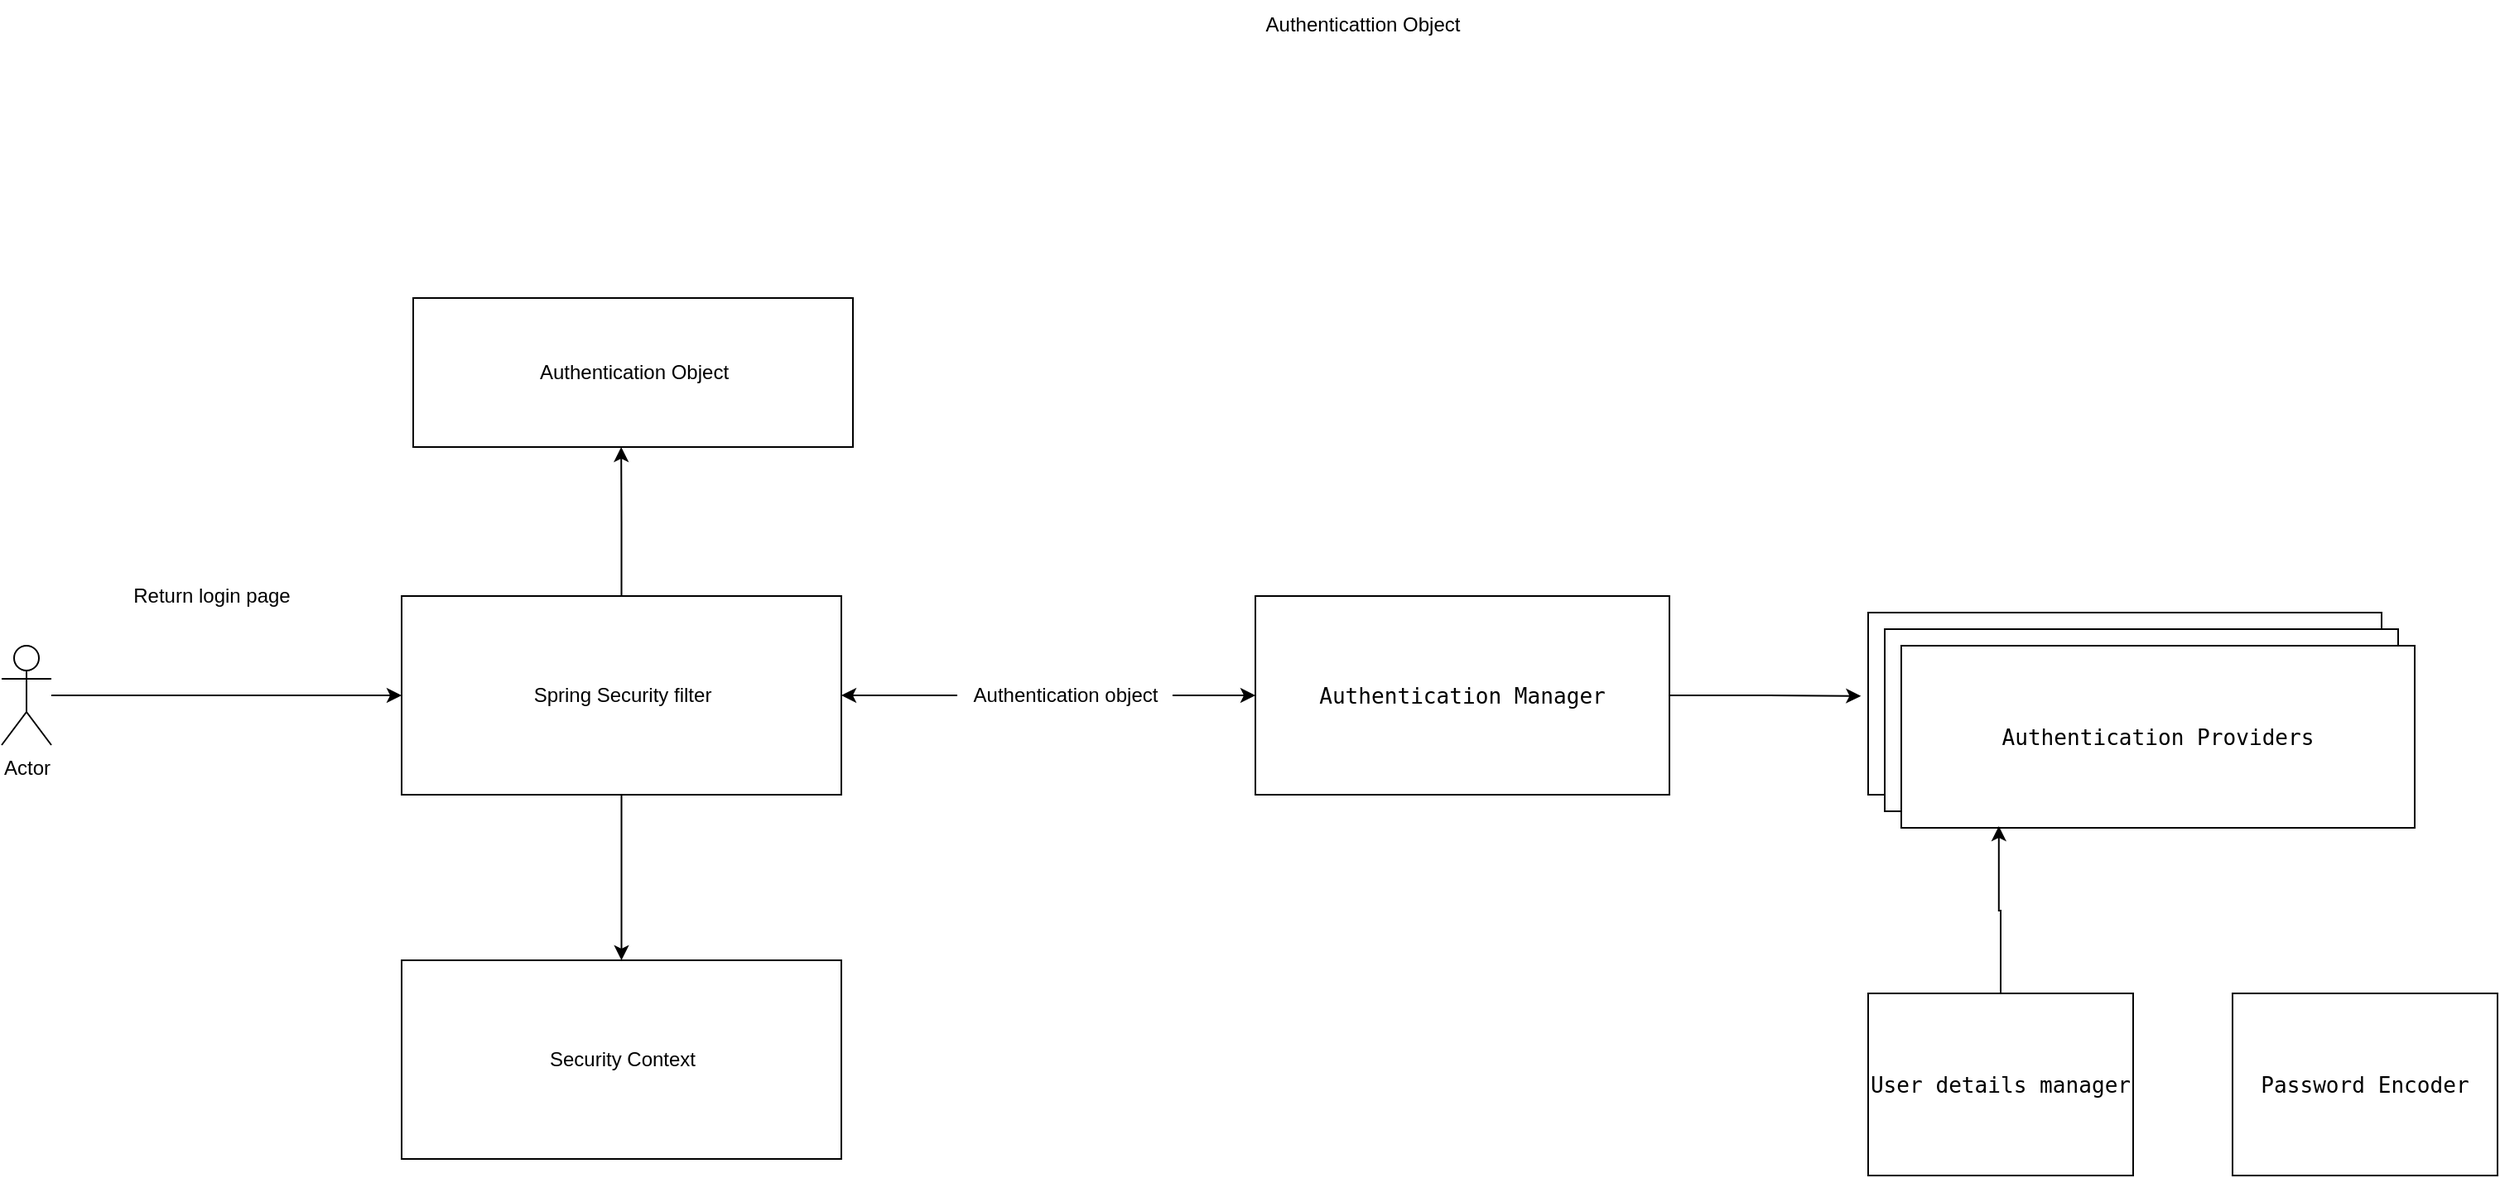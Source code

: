 <mxfile version="20.3.0" type="device"><diagram id="WWUFLUnGPA-SYyghfkTG" name="Page-1"><mxGraphModel dx="2511" dy="1957" grid="1" gridSize="10" guides="1" tooltips="1" connect="1" arrows="1" fold="1" page="1" pageScale="1" pageWidth="850" pageHeight="1100" math="0" shadow="0"><root><mxCell id="0"/><mxCell id="1" parent="0"/><mxCell id="8gvFqMuF5DKBsHyjhK1S-4" style="edgeStyle=orthogonalEdgeStyle;rounded=0;orthogonalLoop=1;jettySize=auto;html=1;" edge="1" parent="1" source="xe2moOwNCf2sZZiGUjuV-2" target="8gvFqMuF5DKBsHyjhK1S-3"><mxGeometry relative="1" as="geometry"/></mxCell><mxCell id="8gvFqMuF5DKBsHyjhK1S-11" style="edgeStyle=orthogonalEdgeStyle;rounded=0;orthogonalLoop=1;jettySize=auto;html=1;entryX=0.473;entryY=1;entryDx=0;entryDy=0;entryPerimeter=0;" edge="1" parent="1" source="xe2moOwNCf2sZZiGUjuV-2" target="8gvFqMuF5DKBsHyjhK1S-2"><mxGeometry relative="1" as="geometry"/></mxCell><mxCell id="xe2moOwNCf2sZZiGUjuV-2" value="Spring Security filter" style="rounded=0;whiteSpace=wrap;html=1;" parent="1" vertex="1"><mxGeometry x="-565.5" y="150" width="265.5" height="120" as="geometry"/></mxCell><mxCell id="8gvFqMuF5DKBsHyjhK1S-1" style="edgeStyle=orthogonalEdgeStyle;rounded=0;orthogonalLoop=1;jettySize=auto;html=1;" edge="1" parent="1" source="jcZuXy6AmDZ--cEBIDrr-1" target="xe2moOwNCf2sZZiGUjuV-2"><mxGeometry relative="1" as="geometry"/></mxCell><mxCell id="jcZuXy6AmDZ--cEBIDrr-1" value="Actor" style="shape=umlActor;verticalLabelPosition=bottom;verticalAlign=top;html=1;outlineConnect=0;" parent="1" vertex="1"><mxGeometry x="-807" y="180" width="30" height="60" as="geometry"/></mxCell><mxCell id="DhTP0QArWn2AZbfLxNE2-14" style="edgeStyle=orthogonalEdgeStyle;rounded=0;orthogonalLoop=1;jettySize=auto;html=1;entryX=0;entryY=0.5;entryDx=0;entryDy=0;startArrow=none;" parent="1" source="DhTP0QArWn2AZbfLxNE2-18" target="xe2moOwNCf2sZZiGUjuV-10" edge="1"><mxGeometry relative="1" as="geometry"/></mxCell><mxCell id="xe2moOwNCf2sZZiGUjuV-9" value="Authenticattion Object" style="text;html=1;strokeColor=none;fillColor=none;align=center;verticalAlign=middle;whiteSpace=wrap;rounded=0;" parent="1" vertex="1"><mxGeometry x="-50" y="-210" width="130" height="30" as="geometry"/></mxCell><mxCell id="DhTP0QArWn2AZbfLxNE2-22" style="edgeStyle=orthogonalEdgeStyle;rounded=0;orthogonalLoop=1;jettySize=auto;html=1;entryX=-0.014;entryY=0.458;entryDx=0;entryDy=0;entryPerimeter=0;" parent="1" source="xe2moOwNCf2sZZiGUjuV-10" target="xe2moOwNCf2sZZiGUjuV-14" edge="1"><mxGeometry relative="1" as="geometry"/></mxCell><mxCell id="xe2moOwNCf2sZZiGUjuV-10" value="&lt;pre style=&quot;background-color: rgb(255, 255, 255); font-family: &amp;quot;JetBrains Mono&amp;quot;, monospace; font-size: 9.8pt;&quot;&gt;Authentication Manager&lt;/pre&gt;" style="rounded=0;whiteSpace=wrap;html=1;" parent="1" vertex="1"><mxGeometry x="-50" y="150" width="250" height="120" as="geometry"/></mxCell><mxCell id="xe2moOwNCf2sZZiGUjuV-14" value="&lt;pre style=&quot;background-color: rgb(255, 255, 255); font-family: &amp;quot;JetBrains Mono&amp;quot;, monospace; font-size: 9.8pt;&quot;&gt;Authentication Providers&lt;/pre&gt;" style="rounded=0;whiteSpace=wrap;html=1;" parent="1" vertex="1"><mxGeometry x="320" y="160" width="310" height="110" as="geometry"/></mxCell><mxCell id="DhTP0QArWn2AZbfLxNE2-4" value="Return login page" style="text;html=1;strokeColor=none;fillColor=none;align=center;verticalAlign=middle;whiteSpace=wrap;rounded=0;" parent="1" vertex="1"><mxGeometry x="-730" y="135" width="100" height="30" as="geometry"/></mxCell><mxCell id="8gvFqMuF5DKBsHyjhK1S-5" style="edgeStyle=orthogonalEdgeStyle;rounded=0;orthogonalLoop=1;jettySize=auto;html=1;entryX=1;entryY=0.5;entryDx=0;entryDy=0;" edge="1" parent="1" source="DhTP0QArWn2AZbfLxNE2-18" target="xe2moOwNCf2sZZiGUjuV-2"><mxGeometry relative="1" as="geometry"/></mxCell><mxCell id="DhTP0QArWn2AZbfLxNE2-18" value="Authentication object" style="text;html=1;align=center;verticalAlign=middle;resizable=0;points=[];autosize=1;strokeColor=none;fillColor=none;" parent="1" vertex="1"><mxGeometry x="-230" y="195" width="130" height="30" as="geometry"/></mxCell><mxCell id="8gvFqMuF5DKBsHyjhK1S-2" value="Authentication Object" style="rounded=0;whiteSpace=wrap;html=1;" vertex="1" parent="1"><mxGeometry x="-558.5" y="-30" width="265.5" height="90" as="geometry"/></mxCell><mxCell id="8gvFqMuF5DKBsHyjhK1S-3" value="Security Context" style="rounded=0;whiteSpace=wrap;html=1;" vertex="1" parent="1"><mxGeometry x="-565.5" y="370" width="265.5" height="120" as="geometry"/></mxCell><mxCell id="8gvFqMuF5DKBsHyjhK1S-6" value="&lt;pre style=&quot;background-color: rgb(255, 255, 255); font-family: &amp;quot;JetBrains Mono&amp;quot;, monospace; font-size: 9.8pt;&quot;&gt;Authentication Providers&lt;/pre&gt;" style="rounded=0;whiteSpace=wrap;html=1;" vertex="1" parent="1"><mxGeometry x="330" y="170" width="310" height="110" as="geometry"/></mxCell><mxCell id="8gvFqMuF5DKBsHyjhK1S-7" value="&lt;pre style=&quot;background-color: rgb(255, 255, 255); font-family: &amp;quot;JetBrains Mono&amp;quot;, monospace; font-size: 9.8pt;&quot;&gt;Authentication Providers&lt;/pre&gt;" style="rounded=0;whiteSpace=wrap;html=1;" vertex="1" parent="1"><mxGeometry x="340" y="180" width="310" height="110" as="geometry"/></mxCell><mxCell id="8gvFqMuF5DKBsHyjhK1S-10" style="edgeStyle=orthogonalEdgeStyle;rounded=0;orthogonalLoop=1;jettySize=auto;html=1;entryX=0.19;entryY=0.991;entryDx=0;entryDy=0;entryPerimeter=0;" edge="1" parent="1" source="8gvFqMuF5DKBsHyjhK1S-8" target="8gvFqMuF5DKBsHyjhK1S-7"><mxGeometry relative="1" as="geometry"/></mxCell><mxCell id="8gvFqMuF5DKBsHyjhK1S-8" value="&lt;pre style=&quot;background-color: rgb(255, 255, 255); font-family: &amp;quot;JetBrains Mono&amp;quot;, monospace; font-size: 9.8pt;&quot;&gt;User details manager&lt;/pre&gt;" style="rounded=0;whiteSpace=wrap;html=1;" vertex="1" parent="1"><mxGeometry x="320" y="390" width="160" height="110" as="geometry"/></mxCell><mxCell id="8gvFqMuF5DKBsHyjhK1S-9" value="&lt;pre style=&quot;background-color: rgb(255, 255, 255); font-family: &amp;quot;JetBrains Mono&amp;quot;, monospace; font-size: 9.8pt;&quot;&gt;Password Encoder&lt;/pre&gt;" style="rounded=0;whiteSpace=wrap;html=1;" vertex="1" parent="1"><mxGeometry x="540" y="390" width="160" height="110" as="geometry"/></mxCell></root></mxGraphModel></diagram></mxfile>